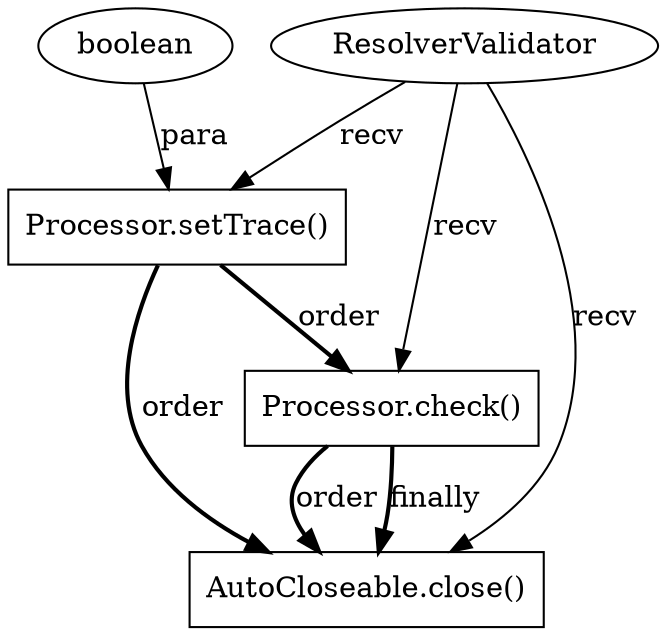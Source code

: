 digraph "AUG" {

  1 [ label="Processor.setTrace()" shape="box" ];
  2 [ label="boolean" shape="ellipse" ];
  3 [ label="ResolverValidator" shape="ellipse" ];
  4 [ label="Processor.check()" shape="box" ];
  5 [ label="AutoCloseable.close()" shape="box" ];
  2 -> 1 [ label="para" style="solid" ];
  3 -> 1 [ label="recv" style="solid" ];
  3 -> 4 [ label="recv" style="solid" ];
  1 -> 4 [ label="order" style="bold" ];
  1 -> 5 [ label="order" style="bold" ];
  4 -> 5 [ label="finally" style="bold" ];
  4 -> 5 [ label="order" style="bold" ];
  3 -> 5 [ label="recv" style="solid" ];
}
